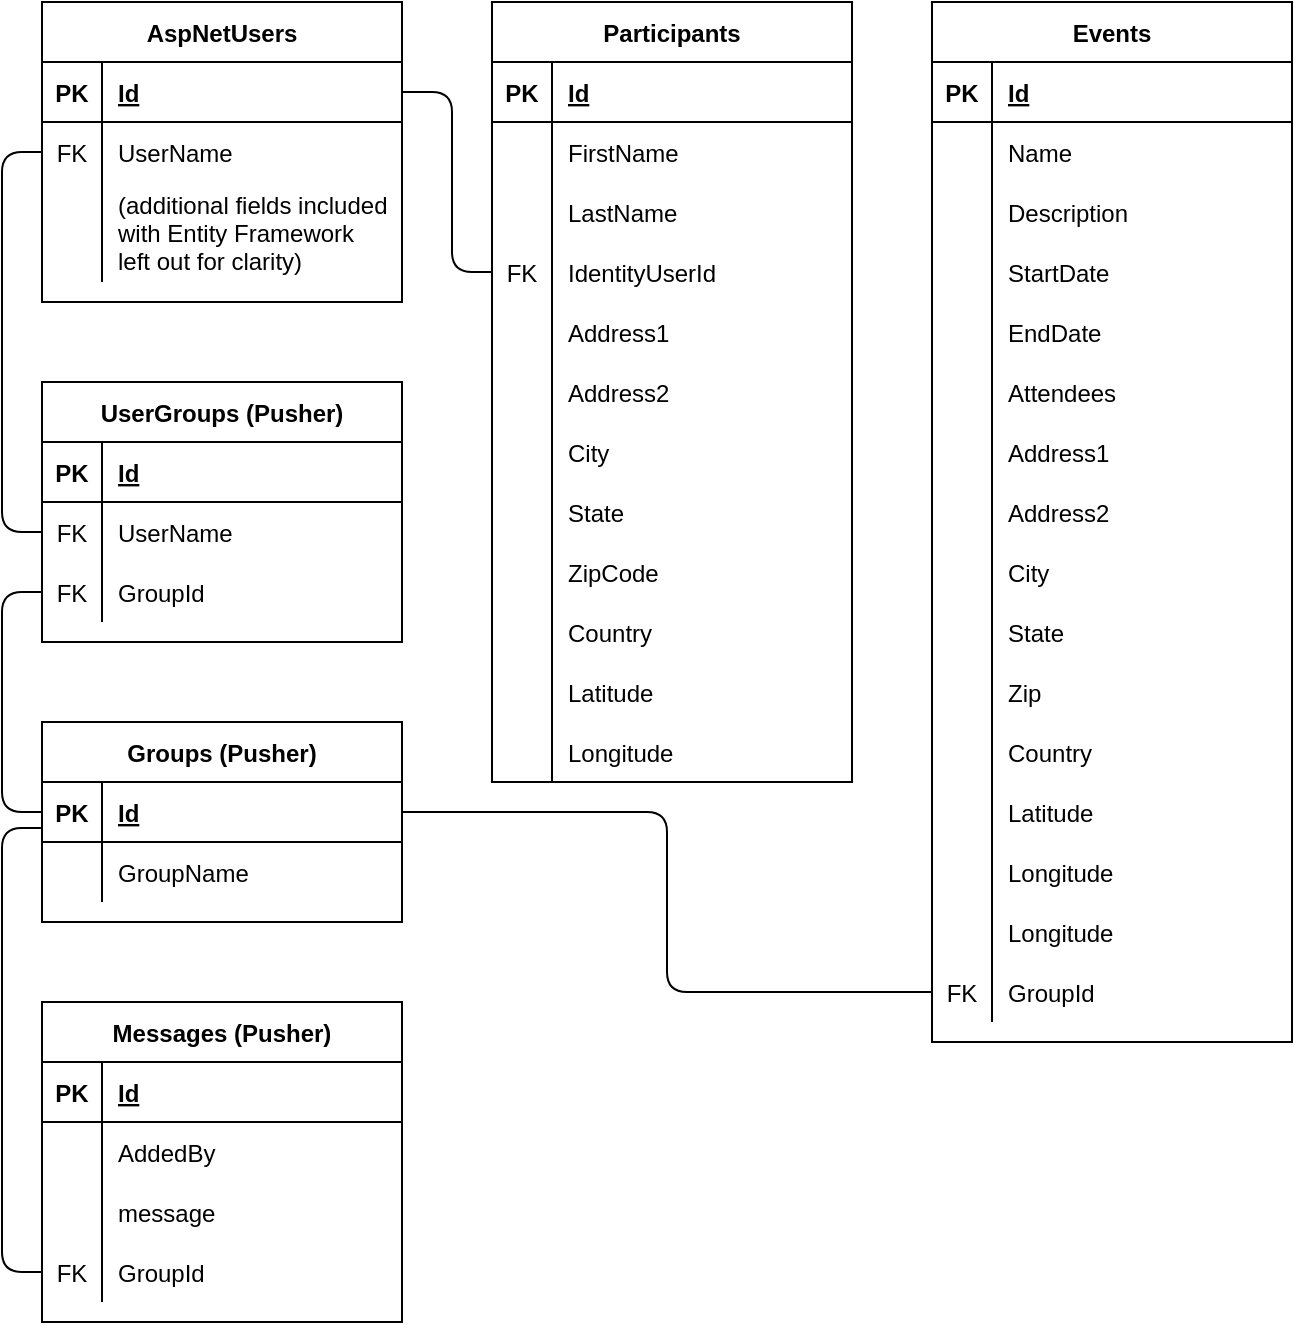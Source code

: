 <mxfile version="13.9.2" type="device"><diagram id="qOiqEgfNBI5_gCwGBmi5" name="Page-1"><mxGraphModel dx="2384" dy="1935" grid="1" gridSize="10" guides="1" tooltips="1" connect="1" arrows="1" fold="1" page="1" pageScale="1" pageWidth="850" pageHeight="1100" math="0" shadow="0"><root><mxCell id="0"/><mxCell id="1" parent="0"/><mxCell id="hx1sIj08Y4smLHDmHDp_-100" value="" style="edgeStyle=orthogonalEdgeStyle;rounded=1;orthogonalLoop=1;jettySize=auto;html=1;exitX=0;exitY=0.5;exitDx=0;exitDy=0;endArrow=none;endFill=0;entryX=1;entryY=0.5;entryDx=0;entryDy=0;" parent="1" source="hx1sIj08Y4smLHDmHDp_-11" target="hx1sIj08Y4smLHDmHDp_-64" edge="1"><mxGeometry relative="1" as="geometry"><Array as="points"><mxPoint x="-530" y="-945"/><mxPoint x="-530" y="-1035"/></Array></mxGeometry></mxCell><mxCell id="hx1sIj08Y4smLHDmHDp_-1" value="Participants" style="shape=table;startSize=30;container=1;collapsible=1;childLayout=tableLayout;fixedRows=1;rowLines=0;fontStyle=1;align=center;resizeLast=1;" parent="1" vertex="1"><mxGeometry x="-510" y="-1080" width="180" height="390" as="geometry"/></mxCell><mxCell id="hx1sIj08Y4smLHDmHDp_-2" value="" style="shape=partialRectangle;collapsible=0;dropTarget=0;pointerEvents=0;fillColor=none;top=0;left=0;bottom=1;right=0;points=[[0,0.5],[1,0.5]];portConstraint=eastwest;" parent="hx1sIj08Y4smLHDmHDp_-1" vertex="1"><mxGeometry y="30" width="180" height="30" as="geometry"/></mxCell><mxCell id="hx1sIj08Y4smLHDmHDp_-3" value="PK" style="shape=partialRectangle;connectable=0;fillColor=none;top=0;left=0;bottom=0;right=0;fontStyle=1;overflow=hidden;" parent="hx1sIj08Y4smLHDmHDp_-2" vertex="1"><mxGeometry width="30" height="30" as="geometry"/></mxCell><mxCell id="hx1sIj08Y4smLHDmHDp_-4" value="Id" style="shape=partialRectangle;connectable=0;fillColor=none;top=0;left=0;bottom=0;right=0;align=left;spacingLeft=6;fontStyle=5;overflow=hidden;" parent="hx1sIj08Y4smLHDmHDp_-2" vertex="1"><mxGeometry x="30" width="150" height="30" as="geometry"/></mxCell><mxCell id="hx1sIj08Y4smLHDmHDp_-5" value="" style="shape=partialRectangle;collapsible=0;dropTarget=0;pointerEvents=0;fillColor=none;top=0;left=0;bottom=0;right=0;points=[[0,0.5],[1,0.5]];portConstraint=eastwest;" parent="hx1sIj08Y4smLHDmHDp_-1" vertex="1"><mxGeometry y="60" width="180" height="30" as="geometry"/></mxCell><mxCell id="hx1sIj08Y4smLHDmHDp_-6" value="" style="shape=partialRectangle;connectable=0;fillColor=none;top=0;left=0;bottom=0;right=0;editable=1;overflow=hidden;" parent="hx1sIj08Y4smLHDmHDp_-5" vertex="1"><mxGeometry width="30" height="30" as="geometry"/></mxCell><mxCell id="hx1sIj08Y4smLHDmHDp_-7" value="FirstName" style="shape=partialRectangle;connectable=0;fillColor=none;top=0;left=0;bottom=0;right=0;align=left;spacingLeft=6;overflow=hidden;" parent="hx1sIj08Y4smLHDmHDp_-5" vertex="1"><mxGeometry x="30" width="150" height="30" as="geometry"/></mxCell><mxCell id="hx1sIj08Y4smLHDmHDp_-8" value="" style="shape=partialRectangle;collapsible=0;dropTarget=0;pointerEvents=0;fillColor=none;top=0;left=0;bottom=0;right=0;points=[[0,0.5],[1,0.5]];portConstraint=eastwest;" parent="hx1sIj08Y4smLHDmHDp_-1" vertex="1"><mxGeometry y="90" width="180" height="30" as="geometry"/></mxCell><mxCell id="hx1sIj08Y4smLHDmHDp_-9" value="" style="shape=partialRectangle;connectable=0;fillColor=none;top=0;left=0;bottom=0;right=0;editable=1;overflow=hidden;" parent="hx1sIj08Y4smLHDmHDp_-8" vertex="1"><mxGeometry width="30" height="30" as="geometry"/></mxCell><mxCell id="hx1sIj08Y4smLHDmHDp_-10" value="LastName" style="shape=partialRectangle;connectable=0;fillColor=none;top=0;left=0;bottom=0;right=0;align=left;spacingLeft=6;overflow=hidden;" parent="hx1sIj08Y4smLHDmHDp_-8" vertex="1"><mxGeometry x="30" width="150" height="30" as="geometry"/></mxCell><mxCell id="hx1sIj08Y4smLHDmHDp_-11" value="" style="shape=partialRectangle;collapsible=0;dropTarget=0;pointerEvents=0;fillColor=none;top=0;left=0;bottom=0;right=0;points=[[0,0.5],[1,0.5]];portConstraint=eastwest;" parent="hx1sIj08Y4smLHDmHDp_-1" vertex="1"><mxGeometry y="120" width="180" height="30" as="geometry"/></mxCell><mxCell id="hx1sIj08Y4smLHDmHDp_-12" value="FK" style="shape=partialRectangle;connectable=0;fillColor=none;top=0;left=0;bottom=0;right=0;editable=1;overflow=hidden;" parent="hx1sIj08Y4smLHDmHDp_-11" vertex="1"><mxGeometry width="30" height="30" as="geometry"/></mxCell><mxCell id="hx1sIj08Y4smLHDmHDp_-13" value="IdentityUserId" style="shape=partialRectangle;connectable=0;fillColor=none;top=0;left=0;bottom=0;right=0;align=left;spacingLeft=6;overflow=hidden;" parent="hx1sIj08Y4smLHDmHDp_-11" vertex="1"><mxGeometry x="30" width="150" height="30" as="geometry"/></mxCell><mxCell id="hx1sIj08Y4smLHDmHDp_-14" value="" style="shape=partialRectangle;collapsible=0;dropTarget=0;pointerEvents=0;fillColor=none;top=0;left=0;bottom=0;right=0;points=[[0,0.5],[1,0.5]];portConstraint=eastwest;" parent="hx1sIj08Y4smLHDmHDp_-1" vertex="1"><mxGeometry y="150" width="180" height="30" as="geometry"/></mxCell><mxCell id="hx1sIj08Y4smLHDmHDp_-15" value="" style="shape=partialRectangle;connectable=0;fillColor=none;top=0;left=0;bottom=0;right=0;editable=1;overflow=hidden;" parent="hx1sIj08Y4smLHDmHDp_-14" vertex="1"><mxGeometry width="30" height="30" as="geometry"/></mxCell><mxCell id="hx1sIj08Y4smLHDmHDp_-16" value="Address1" style="shape=partialRectangle;connectable=0;fillColor=none;top=0;left=0;bottom=0;right=0;align=left;spacingLeft=6;overflow=hidden;" parent="hx1sIj08Y4smLHDmHDp_-14" vertex="1"><mxGeometry x="30" width="150" height="30" as="geometry"/></mxCell><mxCell id="hx1sIj08Y4smLHDmHDp_-17" value="" style="shape=partialRectangle;collapsible=0;dropTarget=0;pointerEvents=0;fillColor=none;top=0;left=0;bottom=0;right=0;points=[[0,0.5],[1,0.5]];portConstraint=eastwest;" parent="hx1sIj08Y4smLHDmHDp_-1" vertex="1"><mxGeometry y="180" width="180" height="30" as="geometry"/></mxCell><mxCell id="hx1sIj08Y4smLHDmHDp_-18" value="" style="shape=partialRectangle;connectable=0;fillColor=none;top=0;left=0;bottom=0;right=0;editable=1;overflow=hidden;" parent="hx1sIj08Y4smLHDmHDp_-17" vertex="1"><mxGeometry width="30" height="30" as="geometry"/></mxCell><mxCell id="hx1sIj08Y4smLHDmHDp_-19" value="Address2" style="shape=partialRectangle;connectable=0;fillColor=none;top=0;left=0;bottom=0;right=0;align=left;spacingLeft=6;overflow=hidden;" parent="hx1sIj08Y4smLHDmHDp_-17" vertex="1"><mxGeometry x="30" width="150" height="30" as="geometry"/></mxCell><mxCell id="hx1sIj08Y4smLHDmHDp_-39" value="" style="shape=partialRectangle;collapsible=0;dropTarget=0;pointerEvents=0;fillColor=none;top=0;left=0;bottom=0;right=0;points=[[0,0.5],[1,0.5]];portConstraint=eastwest;" parent="hx1sIj08Y4smLHDmHDp_-1" vertex="1"><mxGeometry y="210" width="180" height="30" as="geometry"/></mxCell><mxCell id="hx1sIj08Y4smLHDmHDp_-40" value="" style="shape=partialRectangle;connectable=0;fillColor=none;top=0;left=0;bottom=0;right=0;editable=1;overflow=hidden;" parent="hx1sIj08Y4smLHDmHDp_-39" vertex="1"><mxGeometry width="30" height="30" as="geometry"/></mxCell><mxCell id="hx1sIj08Y4smLHDmHDp_-41" value="City" style="shape=partialRectangle;connectable=0;fillColor=none;top=0;left=0;bottom=0;right=0;align=left;spacingLeft=6;overflow=hidden;" parent="hx1sIj08Y4smLHDmHDp_-39" vertex="1"><mxGeometry x="30" width="150" height="30" as="geometry"/></mxCell><mxCell id="hx1sIj08Y4smLHDmHDp_-42" value="" style="shape=partialRectangle;collapsible=0;dropTarget=0;pointerEvents=0;fillColor=none;top=0;left=0;bottom=0;right=0;points=[[0,0.5],[1,0.5]];portConstraint=eastwest;" parent="hx1sIj08Y4smLHDmHDp_-1" vertex="1"><mxGeometry y="240" width="180" height="30" as="geometry"/></mxCell><mxCell id="hx1sIj08Y4smLHDmHDp_-43" value="" style="shape=partialRectangle;connectable=0;fillColor=none;top=0;left=0;bottom=0;right=0;editable=1;overflow=hidden;" parent="hx1sIj08Y4smLHDmHDp_-42" vertex="1"><mxGeometry width="30" height="30" as="geometry"/></mxCell><mxCell id="hx1sIj08Y4smLHDmHDp_-44" value="State" style="shape=partialRectangle;connectable=0;fillColor=none;top=0;left=0;bottom=0;right=0;align=left;spacingLeft=6;overflow=hidden;" parent="hx1sIj08Y4smLHDmHDp_-42" vertex="1"><mxGeometry x="30" width="150" height="30" as="geometry"/></mxCell><mxCell id="hx1sIj08Y4smLHDmHDp_-45" value="" style="shape=partialRectangle;collapsible=0;dropTarget=0;pointerEvents=0;fillColor=none;top=0;left=0;bottom=0;right=0;points=[[0,0.5],[1,0.5]];portConstraint=eastwest;" parent="hx1sIj08Y4smLHDmHDp_-1" vertex="1"><mxGeometry y="270" width="180" height="30" as="geometry"/></mxCell><mxCell id="hx1sIj08Y4smLHDmHDp_-46" value="" style="shape=partialRectangle;connectable=0;fillColor=none;top=0;left=0;bottom=0;right=0;editable=1;overflow=hidden;" parent="hx1sIj08Y4smLHDmHDp_-45" vertex="1"><mxGeometry width="30" height="30" as="geometry"/></mxCell><mxCell id="hx1sIj08Y4smLHDmHDp_-47" value="ZipCode" style="shape=partialRectangle;connectable=0;fillColor=none;top=0;left=0;bottom=0;right=0;align=left;spacingLeft=6;overflow=hidden;" parent="hx1sIj08Y4smLHDmHDp_-45" vertex="1"><mxGeometry x="30" width="150" height="30" as="geometry"/></mxCell><mxCell id="hx1sIj08Y4smLHDmHDp_-48" value="" style="shape=partialRectangle;collapsible=0;dropTarget=0;pointerEvents=0;fillColor=none;top=0;left=0;bottom=0;right=0;points=[[0,0.5],[1,0.5]];portConstraint=eastwest;" parent="hx1sIj08Y4smLHDmHDp_-1" vertex="1"><mxGeometry y="300" width="180" height="30" as="geometry"/></mxCell><mxCell id="hx1sIj08Y4smLHDmHDp_-49" value="" style="shape=partialRectangle;connectable=0;fillColor=none;top=0;left=0;bottom=0;right=0;editable=1;overflow=hidden;" parent="hx1sIj08Y4smLHDmHDp_-48" vertex="1"><mxGeometry width="30" height="30" as="geometry"/></mxCell><mxCell id="hx1sIj08Y4smLHDmHDp_-50" value="Country" style="shape=partialRectangle;connectable=0;fillColor=none;top=0;left=0;bottom=0;right=0;align=left;spacingLeft=6;overflow=hidden;" parent="hx1sIj08Y4smLHDmHDp_-48" vertex="1"><mxGeometry x="30" width="150" height="30" as="geometry"/></mxCell><mxCell id="hx1sIj08Y4smLHDmHDp_-51" value="" style="shape=partialRectangle;collapsible=0;dropTarget=0;pointerEvents=0;fillColor=none;top=0;left=0;bottom=0;right=0;points=[[0,0.5],[1,0.5]];portConstraint=eastwest;" parent="hx1sIj08Y4smLHDmHDp_-1" vertex="1"><mxGeometry y="330" width="180" height="30" as="geometry"/></mxCell><mxCell id="hx1sIj08Y4smLHDmHDp_-52" value="" style="shape=partialRectangle;connectable=0;fillColor=none;top=0;left=0;bottom=0;right=0;editable=1;overflow=hidden;" parent="hx1sIj08Y4smLHDmHDp_-51" vertex="1"><mxGeometry width="30" height="30" as="geometry"/></mxCell><mxCell id="hx1sIj08Y4smLHDmHDp_-53" value="Latitude" style="shape=partialRectangle;connectable=0;fillColor=none;top=0;left=0;bottom=0;right=0;align=left;spacingLeft=6;overflow=hidden;" parent="hx1sIj08Y4smLHDmHDp_-51" vertex="1"><mxGeometry x="30" width="150" height="30" as="geometry"/></mxCell><mxCell id="hx1sIj08Y4smLHDmHDp_-54" value="" style="shape=partialRectangle;collapsible=0;dropTarget=0;pointerEvents=0;fillColor=none;top=0;left=0;bottom=0;right=0;points=[[0,0.5],[1,0.5]];portConstraint=eastwest;" parent="hx1sIj08Y4smLHDmHDp_-1" vertex="1"><mxGeometry y="360" width="180" height="30" as="geometry"/></mxCell><mxCell id="hx1sIj08Y4smLHDmHDp_-55" value="" style="shape=partialRectangle;connectable=0;fillColor=none;top=0;left=0;bottom=0;right=0;editable=1;overflow=hidden;" parent="hx1sIj08Y4smLHDmHDp_-54" vertex="1"><mxGeometry width="30" height="30" as="geometry"/></mxCell><mxCell id="hx1sIj08Y4smLHDmHDp_-56" value="Longitude" style="shape=partialRectangle;connectable=0;fillColor=none;top=0;left=0;bottom=0;right=0;align=left;spacingLeft=6;overflow=hidden;" parent="hx1sIj08Y4smLHDmHDp_-54" vertex="1"><mxGeometry x="30" width="150" height="30" as="geometry"/></mxCell><mxCell id="hx1sIj08Y4smLHDmHDp_-63" value="AspNetUsers" style="shape=table;startSize=30;container=1;collapsible=1;childLayout=tableLayout;fixedRows=1;rowLines=0;fontStyle=1;align=center;resizeLast=1;" parent="1" vertex="1"><mxGeometry x="-735" y="-1080" width="180" height="150" as="geometry"/></mxCell><mxCell id="hx1sIj08Y4smLHDmHDp_-64" value="" style="shape=partialRectangle;collapsible=0;dropTarget=0;pointerEvents=0;fillColor=none;top=0;left=0;bottom=1;right=0;points=[[0,0.5],[1,0.5]];portConstraint=eastwest;" parent="hx1sIj08Y4smLHDmHDp_-63" vertex="1"><mxGeometry y="30" width="180" height="30" as="geometry"/></mxCell><mxCell id="hx1sIj08Y4smLHDmHDp_-65" value="PK" style="shape=partialRectangle;connectable=0;fillColor=none;top=0;left=0;bottom=0;right=0;fontStyle=1;overflow=hidden;" parent="hx1sIj08Y4smLHDmHDp_-64" vertex="1"><mxGeometry width="30" height="30" as="geometry"/></mxCell><mxCell id="hx1sIj08Y4smLHDmHDp_-66" value="Id" style="shape=partialRectangle;connectable=0;fillColor=none;top=0;left=0;bottom=0;right=0;align=left;spacingLeft=6;fontStyle=5;overflow=hidden;" parent="hx1sIj08Y4smLHDmHDp_-64" vertex="1"><mxGeometry x="30" width="150" height="30" as="geometry"/></mxCell><mxCell id="hx1sIj08Y4smLHDmHDp_-91" value="" style="shape=partialRectangle;collapsible=0;dropTarget=0;pointerEvents=0;fillColor=none;top=0;left=0;bottom=0;right=0;points=[[0,0.5],[1,0.5]];portConstraint=eastwest;" parent="hx1sIj08Y4smLHDmHDp_-63" vertex="1"><mxGeometry y="60" width="180" height="30" as="geometry"/></mxCell><mxCell id="hx1sIj08Y4smLHDmHDp_-92" value="FK" style="shape=partialRectangle;connectable=0;fillColor=none;top=0;left=0;bottom=0;right=0;editable=1;overflow=hidden;" parent="hx1sIj08Y4smLHDmHDp_-91" vertex="1"><mxGeometry width="30" height="30" as="geometry"/></mxCell><mxCell id="hx1sIj08Y4smLHDmHDp_-93" value="UserName" style="shape=partialRectangle;connectable=0;fillColor=none;top=0;left=0;bottom=0;right=0;align=left;spacingLeft=6;overflow=hidden;" parent="hx1sIj08Y4smLHDmHDp_-91" vertex="1"><mxGeometry x="30" width="150" height="30" as="geometry"/></mxCell><mxCell id="c5tUpTaA2ZwF08moW2mx-1" value="" style="shape=partialRectangle;collapsible=0;dropTarget=0;pointerEvents=0;fillColor=none;top=0;left=0;bottom=0;right=0;points=[[0,0.5],[1,0.5]];portConstraint=eastwest;" parent="hx1sIj08Y4smLHDmHDp_-63" vertex="1"><mxGeometry y="90" width="180" height="50" as="geometry"/></mxCell><mxCell id="c5tUpTaA2ZwF08moW2mx-2" value="" style="shape=partialRectangle;connectable=0;fillColor=none;top=0;left=0;bottom=0;right=0;editable=1;overflow=hidden;" parent="c5tUpTaA2ZwF08moW2mx-1" vertex="1"><mxGeometry width="30" height="50" as="geometry"/></mxCell><mxCell id="c5tUpTaA2ZwF08moW2mx-3" value="(additional fields included&#10;with Entity Framework&#10;left out for clarity)" style="shape=partialRectangle;connectable=0;fillColor=none;top=0;left=0;bottom=0;right=0;align=left;spacingLeft=6;overflow=hidden;" parent="c5tUpTaA2ZwF08moW2mx-1" vertex="1"><mxGeometry x="30" width="150" height="50" as="geometry"/></mxCell><mxCell id="hx1sIj08Y4smLHDmHDp_-101" value="Events" style="shape=table;startSize=30;container=1;collapsible=1;childLayout=tableLayout;fixedRows=1;rowLines=0;fontStyle=1;align=center;resizeLast=1;" parent="1" vertex="1"><mxGeometry x="-290" y="-1080" width="180" height="520" as="geometry"/></mxCell><mxCell id="hx1sIj08Y4smLHDmHDp_-102" value="" style="shape=partialRectangle;collapsible=0;dropTarget=0;pointerEvents=0;fillColor=none;top=0;left=0;bottom=1;right=0;points=[[0,0.5],[1,0.5]];portConstraint=eastwest;" parent="hx1sIj08Y4smLHDmHDp_-101" vertex="1"><mxGeometry y="30" width="180" height="30" as="geometry"/></mxCell><mxCell id="hx1sIj08Y4smLHDmHDp_-103" value="PK" style="shape=partialRectangle;connectable=0;fillColor=none;top=0;left=0;bottom=0;right=0;fontStyle=1;overflow=hidden;" parent="hx1sIj08Y4smLHDmHDp_-102" vertex="1"><mxGeometry width="30" height="30" as="geometry"/></mxCell><mxCell id="hx1sIj08Y4smLHDmHDp_-104" value="Id" style="shape=partialRectangle;connectable=0;fillColor=none;top=0;left=0;bottom=0;right=0;align=left;spacingLeft=6;fontStyle=5;overflow=hidden;" parent="hx1sIj08Y4smLHDmHDp_-102" vertex="1"><mxGeometry x="30" width="150" height="30" as="geometry"/></mxCell><mxCell id="hx1sIj08Y4smLHDmHDp_-105" value="" style="shape=partialRectangle;collapsible=0;dropTarget=0;pointerEvents=0;fillColor=none;top=0;left=0;bottom=0;right=0;points=[[0,0.5],[1,0.5]];portConstraint=eastwest;" parent="hx1sIj08Y4smLHDmHDp_-101" vertex="1"><mxGeometry y="60" width="180" height="30" as="geometry"/></mxCell><mxCell id="hx1sIj08Y4smLHDmHDp_-106" value="" style="shape=partialRectangle;connectable=0;fillColor=none;top=0;left=0;bottom=0;right=0;editable=1;overflow=hidden;" parent="hx1sIj08Y4smLHDmHDp_-105" vertex="1"><mxGeometry width="30" height="30" as="geometry"/></mxCell><mxCell id="hx1sIj08Y4smLHDmHDp_-107" value="Name" style="shape=partialRectangle;connectable=0;fillColor=none;top=0;left=0;bottom=0;right=0;align=left;spacingLeft=6;overflow=hidden;" parent="hx1sIj08Y4smLHDmHDp_-105" vertex="1"><mxGeometry x="30" width="150" height="30" as="geometry"/></mxCell><mxCell id="hx1sIj08Y4smLHDmHDp_-108" value="" style="shape=partialRectangle;collapsible=0;dropTarget=0;pointerEvents=0;fillColor=none;top=0;left=0;bottom=0;right=0;points=[[0,0.5],[1,0.5]];portConstraint=eastwest;" parent="hx1sIj08Y4smLHDmHDp_-101" vertex="1"><mxGeometry y="90" width="180" height="30" as="geometry"/></mxCell><mxCell id="hx1sIj08Y4smLHDmHDp_-109" value="" style="shape=partialRectangle;connectable=0;fillColor=none;top=0;left=0;bottom=0;right=0;editable=1;overflow=hidden;" parent="hx1sIj08Y4smLHDmHDp_-108" vertex="1"><mxGeometry width="30" height="30" as="geometry"/></mxCell><mxCell id="hx1sIj08Y4smLHDmHDp_-110" value="Description" style="shape=partialRectangle;connectable=0;fillColor=none;top=0;left=0;bottom=0;right=0;align=left;spacingLeft=6;overflow=hidden;" parent="hx1sIj08Y4smLHDmHDp_-108" vertex="1"><mxGeometry x="30" width="150" height="30" as="geometry"/></mxCell><mxCell id="hx1sIj08Y4smLHDmHDp_-111" value="" style="shape=partialRectangle;collapsible=0;dropTarget=0;pointerEvents=0;fillColor=none;top=0;left=0;bottom=0;right=0;points=[[0,0.5],[1,0.5]];portConstraint=eastwest;" parent="hx1sIj08Y4smLHDmHDp_-101" vertex="1"><mxGeometry y="120" width="180" height="30" as="geometry"/></mxCell><mxCell id="hx1sIj08Y4smLHDmHDp_-112" value="" style="shape=partialRectangle;connectable=0;fillColor=none;top=0;left=0;bottom=0;right=0;editable=1;overflow=hidden;" parent="hx1sIj08Y4smLHDmHDp_-111" vertex="1"><mxGeometry width="30" height="30" as="geometry"/></mxCell><mxCell id="hx1sIj08Y4smLHDmHDp_-113" value="StartDate" style="shape=partialRectangle;connectable=0;fillColor=none;top=0;left=0;bottom=0;right=0;align=left;spacingLeft=6;overflow=hidden;" parent="hx1sIj08Y4smLHDmHDp_-111" vertex="1"><mxGeometry x="30" width="150" height="30" as="geometry"/></mxCell><mxCell id="hx1sIj08Y4smLHDmHDp_-114" value="" style="shape=partialRectangle;collapsible=0;dropTarget=0;pointerEvents=0;fillColor=none;top=0;left=0;bottom=0;right=0;points=[[0,0.5],[1,0.5]];portConstraint=eastwest;" parent="hx1sIj08Y4smLHDmHDp_-101" vertex="1"><mxGeometry y="150" width="180" height="30" as="geometry"/></mxCell><mxCell id="hx1sIj08Y4smLHDmHDp_-115" value="" style="shape=partialRectangle;connectable=0;fillColor=none;top=0;left=0;bottom=0;right=0;editable=1;overflow=hidden;" parent="hx1sIj08Y4smLHDmHDp_-114" vertex="1"><mxGeometry width="30" height="30" as="geometry"/></mxCell><mxCell id="hx1sIj08Y4smLHDmHDp_-116" value="EndDate" style="shape=partialRectangle;connectable=0;fillColor=none;top=0;left=0;bottom=0;right=0;align=left;spacingLeft=6;overflow=hidden;" parent="hx1sIj08Y4smLHDmHDp_-114" vertex="1"><mxGeometry x="30" width="150" height="30" as="geometry"/></mxCell><mxCell id="hx1sIj08Y4smLHDmHDp_-117" value="" style="shape=partialRectangle;collapsible=0;dropTarget=0;pointerEvents=0;fillColor=none;top=0;left=0;bottom=0;right=0;points=[[0,0.5],[1,0.5]];portConstraint=eastwest;" parent="hx1sIj08Y4smLHDmHDp_-101" vertex="1"><mxGeometry y="180" width="180" height="30" as="geometry"/></mxCell><mxCell id="hx1sIj08Y4smLHDmHDp_-118" value="" style="shape=partialRectangle;connectable=0;fillColor=none;top=0;left=0;bottom=0;right=0;editable=1;overflow=hidden;" parent="hx1sIj08Y4smLHDmHDp_-117" vertex="1"><mxGeometry width="30" height="30" as="geometry"/></mxCell><mxCell id="hx1sIj08Y4smLHDmHDp_-119" value="Attendees" style="shape=partialRectangle;connectable=0;fillColor=none;top=0;left=0;bottom=0;right=0;align=left;spacingLeft=6;overflow=hidden;" parent="hx1sIj08Y4smLHDmHDp_-117" vertex="1"><mxGeometry x="30" width="150" height="30" as="geometry"/></mxCell><mxCell id="hx1sIj08Y4smLHDmHDp_-120" value="" style="shape=partialRectangle;collapsible=0;dropTarget=0;pointerEvents=0;fillColor=none;top=0;left=0;bottom=0;right=0;points=[[0,0.5],[1,0.5]];portConstraint=eastwest;" parent="hx1sIj08Y4smLHDmHDp_-101" vertex="1"><mxGeometry y="210" width="180" height="30" as="geometry"/></mxCell><mxCell id="hx1sIj08Y4smLHDmHDp_-121" value="" style="shape=partialRectangle;connectable=0;fillColor=none;top=0;left=0;bottom=0;right=0;editable=1;overflow=hidden;" parent="hx1sIj08Y4smLHDmHDp_-120" vertex="1"><mxGeometry width="30" height="30" as="geometry"/></mxCell><mxCell id="hx1sIj08Y4smLHDmHDp_-122" value="Address1" style="shape=partialRectangle;connectable=0;fillColor=none;top=0;left=0;bottom=0;right=0;align=left;spacingLeft=6;overflow=hidden;" parent="hx1sIj08Y4smLHDmHDp_-120" vertex="1"><mxGeometry x="30" width="150" height="30" as="geometry"/></mxCell><mxCell id="hx1sIj08Y4smLHDmHDp_-123" value="" style="shape=partialRectangle;collapsible=0;dropTarget=0;pointerEvents=0;fillColor=none;top=0;left=0;bottom=0;right=0;points=[[0,0.5],[1,0.5]];portConstraint=eastwest;" parent="hx1sIj08Y4smLHDmHDp_-101" vertex="1"><mxGeometry y="240" width="180" height="30" as="geometry"/></mxCell><mxCell id="hx1sIj08Y4smLHDmHDp_-124" value="" style="shape=partialRectangle;connectable=0;fillColor=none;top=0;left=0;bottom=0;right=0;editable=1;overflow=hidden;" parent="hx1sIj08Y4smLHDmHDp_-123" vertex="1"><mxGeometry width="30" height="30" as="geometry"/></mxCell><mxCell id="hx1sIj08Y4smLHDmHDp_-125" value="Address2" style="shape=partialRectangle;connectable=0;fillColor=none;top=0;left=0;bottom=0;right=0;align=left;spacingLeft=6;overflow=hidden;" parent="hx1sIj08Y4smLHDmHDp_-123" vertex="1"><mxGeometry x="30" width="150" height="30" as="geometry"/></mxCell><mxCell id="hx1sIj08Y4smLHDmHDp_-126" value="" style="shape=partialRectangle;collapsible=0;dropTarget=0;pointerEvents=0;fillColor=none;top=0;left=0;bottom=0;right=0;points=[[0,0.5],[1,0.5]];portConstraint=eastwest;" parent="hx1sIj08Y4smLHDmHDp_-101" vertex="1"><mxGeometry y="270" width="180" height="30" as="geometry"/></mxCell><mxCell id="hx1sIj08Y4smLHDmHDp_-127" value="" style="shape=partialRectangle;connectable=0;fillColor=none;top=0;left=0;bottom=0;right=0;editable=1;overflow=hidden;" parent="hx1sIj08Y4smLHDmHDp_-126" vertex="1"><mxGeometry width="30" height="30" as="geometry"/></mxCell><mxCell id="hx1sIj08Y4smLHDmHDp_-128" value="City" style="shape=partialRectangle;connectable=0;fillColor=none;top=0;left=0;bottom=0;right=0;align=left;spacingLeft=6;overflow=hidden;" parent="hx1sIj08Y4smLHDmHDp_-126" vertex="1"><mxGeometry x="30" width="150" height="30" as="geometry"/></mxCell><mxCell id="hx1sIj08Y4smLHDmHDp_-129" value="" style="shape=partialRectangle;collapsible=0;dropTarget=0;pointerEvents=0;fillColor=none;top=0;left=0;bottom=0;right=0;points=[[0,0.5],[1,0.5]];portConstraint=eastwest;" parent="hx1sIj08Y4smLHDmHDp_-101" vertex="1"><mxGeometry y="300" width="180" height="30" as="geometry"/></mxCell><mxCell id="hx1sIj08Y4smLHDmHDp_-130" value="" style="shape=partialRectangle;connectable=0;fillColor=none;top=0;left=0;bottom=0;right=0;editable=1;overflow=hidden;" parent="hx1sIj08Y4smLHDmHDp_-129" vertex="1"><mxGeometry width="30" height="30" as="geometry"/></mxCell><mxCell id="hx1sIj08Y4smLHDmHDp_-131" value="State" style="shape=partialRectangle;connectable=0;fillColor=none;top=0;left=0;bottom=0;right=0;align=left;spacingLeft=6;overflow=hidden;" parent="hx1sIj08Y4smLHDmHDp_-129" vertex="1"><mxGeometry x="30" width="150" height="30" as="geometry"/></mxCell><mxCell id="hx1sIj08Y4smLHDmHDp_-132" value="" style="shape=partialRectangle;collapsible=0;dropTarget=0;pointerEvents=0;fillColor=none;top=0;left=0;bottom=0;right=0;points=[[0,0.5],[1,0.5]];portConstraint=eastwest;" parent="hx1sIj08Y4smLHDmHDp_-101" vertex="1"><mxGeometry y="330" width="180" height="30" as="geometry"/></mxCell><mxCell id="hx1sIj08Y4smLHDmHDp_-133" value="" style="shape=partialRectangle;connectable=0;fillColor=none;top=0;left=0;bottom=0;right=0;editable=1;overflow=hidden;" parent="hx1sIj08Y4smLHDmHDp_-132" vertex="1"><mxGeometry width="30" height="30" as="geometry"/></mxCell><mxCell id="hx1sIj08Y4smLHDmHDp_-134" value="Zip" style="shape=partialRectangle;connectable=0;fillColor=none;top=0;left=0;bottom=0;right=0;align=left;spacingLeft=6;overflow=hidden;" parent="hx1sIj08Y4smLHDmHDp_-132" vertex="1"><mxGeometry x="30" width="150" height="30" as="geometry"/></mxCell><mxCell id="hx1sIj08Y4smLHDmHDp_-135" value="" style="shape=partialRectangle;collapsible=0;dropTarget=0;pointerEvents=0;fillColor=none;top=0;left=0;bottom=0;right=0;points=[[0,0.5],[1,0.5]];portConstraint=eastwest;" parent="hx1sIj08Y4smLHDmHDp_-101" vertex="1"><mxGeometry y="360" width="180" height="30" as="geometry"/></mxCell><mxCell id="hx1sIj08Y4smLHDmHDp_-136" value="" style="shape=partialRectangle;connectable=0;fillColor=none;top=0;left=0;bottom=0;right=0;editable=1;overflow=hidden;" parent="hx1sIj08Y4smLHDmHDp_-135" vertex="1"><mxGeometry width="30" height="30" as="geometry"/></mxCell><mxCell id="hx1sIj08Y4smLHDmHDp_-137" value="Country" style="shape=partialRectangle;connectable=0;fillColor=none;top=0;left=0;bottom=0;right=0;align=left;spacingLeft=6;overflow=hidden;" parent="hx1sIj08Y4smLHDmHDp_-135" vertex="1"><mxGeometry x="30" width="150" height="30" as="geometry"/></mxCell><mxCell id="hx1sIj08Y4smLHDmHDp_-138" value="" style="shape=partialRectangle;collapsible=0;dropTarget=0;pointerEvents=0;fillColor=none;top=0;left=0;bottom=0;right=0;points=[[0,0.5],[1,0.5]];portConstraint=eastwest;" parent="hx1sIj08Y4smLHDmHDp_-101" vertex="1"><mxGeometry y="390" width="180" height="30" as="geometry"/></mxCell><mxCell id="hx1sIj08Y4smLHDmHDp_-139" value="" style="shape=partialRectangle;connectable=0;fillColor=none;top=0;left=0;bottom=0;right=0;editable=1;overflow=hidden;" parent="hx1sIj08Y4smLHDmHDp_-138" vertex="1"><mxGeometry width="30" height="30" as="geometry"/></mxCell><mxCell id="hx1sIj08Y4smLHDmHDp_-140" value="Latitude" style="shape=partialRectangle;connectable=0;fillColor=none;top=0;left=0;bottom=0;right=0;align=left;spacingLeft=6;overflow=hidden;" parent="hx1sIj08Y4smLHDmHDp_-138" vertex="1"><mxGeometry x="30" width="150" height="30" as="geometry"/></mxCell><mxCell id="hx1sIj08Y4smLHDmHDp_-141" value="" style="shape=partialRectangle;collapsible=0;dropTarget=0;pointerEvents=0;fillColor=none;top=0;left=0;bottom=0;right=0;points=[[0,0.5],[1,0.5]];portConstraint=eastwest;" parent="hx1sIj08Y4smLHDmHDp_-101" vertex="1"><mxGeometry y="420" width="180" height="30" as="geometry"/></mxCell><mxCell id="hx1sIj08Y4smLHDmHDp_-142" value="" style="shape=partialRectangle;connectable=0;fillColor=none;top=0;left=0;bottom=0;right=0;editable=1;overflow=hidden;" parent="hx1sIj08Y4smLHDmHDp_-141" vertex="1"><mxGeometry width="30" height="30" as="geometry"/></mxCell><mxCell id="hx1sIj08Y4smLHDmHDp_-143" value="Longitude" style="shape=partialRectangle;connectable=0;fillColor=none;top=0;left=0;bottom=0;right=0;align=left;spacingLeft=6;overflow=hidden;" parent="hx1sIj08Y4smLHDmHDp_-141" vertex="1"><mxGeometry x="30" width="150" height="30" as="geometry"/></mxCell><mxCell id="c5tUpTaA2ZwF08moW2mx-21" value="" style="shape=partialRectangle;collapsible=0;dropTarget=0;pointerEvents=0;fillColor=none;top=0;left=0;bottom=0;right=0;points=[[0,0.5],[1,0.5]];portConstraint=eastwest;" parent="hx1sIj08Y4smLHDmHDp_-101" vertex="1"><mxGeometry y="450" width="180" height="30" as="geometry"/></mxCell><mxCell id="c5tUpTaA2ZwF08moW2mx-22" value="" style="shape=partialRectangle;connectable=0;fillColor=none;top=0;left=0;bottom=0;right=0;editable=1;overflow=hidden;" parent="c5tUpTaA2ZwF08moW2mx-21" vertex="1"><mxGeometry width="30" height="30" as="geometry"/></mxCell><mxCell id="c5tUpTaA2ZwF08moW2mx-23" value="Longitude" style="shape=partialRectangle;connectable=0;fillColor=none;top=0;left=0;bottom=0;right=0;align=left;spacingLeft=6;overflow=hidden;" parent="c5tUpTaA2ZwF08moW2mx-21" vertex="1"><mxGeometry x="30" width="150" height="30" as="geometry"/></mxCell><mxCell id="c5tUpTaA2ZwF08moW2mx-24" value="" style="shape=partialRectangle;collapsible=0;dropTarget=0;pointerEvents=0;fillColor=none;top=0;left=0;bottom=0;right=0;points=[[0,0.5],[1,0.5]];portConstraint=eastwest;" parent="hx1sIj08Y4smLHDmHDp_-101" vertex="1"><mxGeometry y="480" width="180" height="30" as="geometry"/></mxCell><mxCell id="c5tUpTaA2ZwF08moW2mx-25" value="FK" style="shape=partialRectangle;connectable=0;fillColor=none;top=0;left=0;bottom=0;right=0;editable=1;overflow=hidden;" parent="c5tUpTaA2ZwF08moW2mx-24" vertex="1"><mxGeometry width="30" height="30" as="geometry"/></mxCell><mxCell id="c5tUpTaA2ZwF08moW2mx-26" value="GroupId" style="shape=partialRectangle;connectable=0;fillColor=none;top=0;left=0;bottom=0;right=0;align=left;spacingLeft=6;overflow=hidden;" parent="c5tUpTaA2ZwF08moW2mx-24" vertex="1"><mxGeometry x="30" width="150" height="30" as="geometry"/></mxCell><mxCell id="hx1sIj08Y4smLHDmHDp_-224" value="" style="edgeStyle=orthogonalEdgeStyle;rounded=1;orthogonalLoop=1;jettySize=auto;html=1;entryX=0;entryY=0.5;entryDx=0;entryDy=0;endArrow=none;endFill=0;exitX=0;exitY=0.5;exitDx=0;exitDy=0;" parent="1" source="hx1sIj08Y4smLHDmHDp_-145" target="hx1sIj08Y4smLHDmHDp_-210" edge="1"><mxGeometry relative="1" as="geometry"><mxPoint x="-670" y="-640" as="targetPoint"/></mxGeometry></mxCell><mxCell id="hx1sIj08Y4smLHDmHDp_-144" value="Groups (Pusher)" style="shape=table;startSize=30;container=1;collapsible=1;childLayout=tableLayout;fixedRows=1;rowLines=0;fontStyle=1;align=center;resizeLast=1;" parent="1" vertex="1"><mxGeometry x="-735" y="-720" width="180" height="100" as="geometry"/></mxCell><mxCell id="hx1sIj08Y4smLHDmHDp_-145" value="" style="shape=partialRectangle;collapsible=0;dropTarget=0;pointerEvents=0;fillColor=none;top=0;left=0;bottom=1;right=0;points=[[0,0.5],[1,0.5]];portConstraint=eastwest;" parent="hx1sIj08Y4smLHDmHDp_-144" vertex="1"><mxGeometry y="30" width="180" height="30" as="geometry"/></mxCell><mxCell id="hx1sIj08Y4smLHDmHDp_-146" value="PK" style="shape=partialRectangle;connectable=0;fillColor=none;top=0;left=0;bottom=0;right=0;fontStyle=1;overflow=hidden;" parent="hx1sIj08Y4smLHDmHDp_-145" vertex="1"><mxGeometry width="30" height="30" as="geometry"/></mxCell><mxCell id="hx1sIj08Y4smLHDmHDp_-147" value="Id" style="shape=partialRectangle;connectable=0;fillColor=none;top=0;left=0;bottom=0;right=0;align=left;spacingLeft=6;fontStyle=5;overflow=hidden;" parent="hx1sIj08Y4smLHDmHDp_-145" vertex="1"><mxGeometry x="30" width="150" height="30" as="geometry"/></mxCell><mxCell id="hx1sIj08Y4smLHDmHDp_-148" value="" style="shape=partialRectangle;collapsible=0;dropTarget=0;pointerEvents=0;fillColor=none;top=0;left=0;bottom=0;right=0;points=[[0,0.5],[1,0.5]];portConstraint=eastwest;" parent="hx1sIj08Y4smLHDmHDp_-144" vertex="1"><mxGeometry y="60" width="180" height="30" as="geometry"/></mxCell><mxCell id="hx1sIj08Y4smLHDmHDp_-149" value="" style="shape=partialRectangle;connectable=0;fillColor=none;top=0;left=0;bottom=0;right=0;editable=1;overflow=hidden;" parent="hx1sIj08Y4smLHDmHDp_-148" vertex="1"><mxGeometry width="30" height="30" as="geometry"/></mxCell><mxCell id="hx1sIj08Y4smLHDmHDp_-150" value="GroupName" style="shape=partialRectangle;connectable=0;fillColor=none;top=0;left=0;bottom=0;right=0;align=left;spacingLeft=6;overflow=hidden;" parent="hx1sIj08Y4smLHDmHDp_-148" vertex="1"><mxGeometry x="30" width="150" height="30" as="geometry"/></mxCell><mxCell id="hx1sIj08Y4smLHDmHDp_-202" value="" style="edgeStyle=orthogonalEdgeStyle;rounded=1;orthogonalLoop=1;jettySize=auto;html=1;entryX=-0.003;entryY=0.767;entryDx=0;entryDy=0;exitX=0;exitY=0.5;exitDx=0;exitDy=0;endArrow=none;endFill=0;entryPerimeter=0;" parent="1" source="hx1sIj08Y4smLHDmHDp_-167" target="hx1sIj08Y4smLHDmHDp_-145" edge="1"><mxGeometry relative="1" as="geometry"/></mxCell><mxCell id="hx1sIj08Y4smLHDmHDp_-157" value="Messages (Pusher)" style="shape=table;startSize=30;container=1;collapsible=1;childLayout=tableLayout;fixedRows=1;rowLines=0;fontStyle=1;align=center;resizeLast=1;" parent="1" vertex="1"><mxGeometry x="-735" y="-580" width="180" height="160" as="geometry"/></mxCell><mxCell id="hx1sIj08Y4smLHDmHDp_-158" value="" style="shape=partialRectangle;collapsible=0;dropTarget=0;pointerEvents=0;fillColor=none;top=0;left=0;bottom=1;right=0;points=[[0,0.5],[1,0.5]];portConstraint=eastwest;" parent="hx1sIj08Y4smLHDmHDp_-157" vertex="1"><mxGeometry y="30" width="180" height="30" as="geometry"/></mxCell><mxCell id="hx1sIj08Y4smLHDmHDp_-159" value="PK" style="shape=partialRectangle;connectable=0;fillColor=none;top=0;left=0;bottom=0;right=0;fontStyle=1;overflow=hidden;" parent="hx1sIj08Y4smLHDmHDp_-158" vertex="1"><mxGeometry width="30" height="30" as="geometry"/></mxCell><mxCell id="hx1sIj08Y4smLHDmHDp_-160" value="Id" style="shape=partialRectangle;connectable=0;fillColor=none;top=0;left=0;bottom=0;right=0;align=left;spacingLeft=6;fontStyle=5;overflow=hidden;" parent="hx1sIj08Y4smLHDmHDp_-158" vertex="1"><mxGeometry x="30" width="150" height="30" as="geometry"/></mxCell><mxCell id="hx1sIj08Y4smLHDmHDp_-161" value="" style="shape=partialRectangle;collapsible=0;dropTarget=0;pointerEvents=0;fillColor=none;top=0;left=0;bottom=0;right=0;points=[[0,0.5],[1,0.5]];portConstraint=eastwest;" parent="hx1sIj08Y4smLHDmHDp_-157" vertex="1"><mxGeometry y="60" width="180" height="30" as="geometry"/></mxCell><mxCell id="hx1sIj08Y4smLHDmHDp_-162" value="" style="shape=partialRectangle;connectable=0;fillColor=none;top=0;left=0;bottom=0;right=0;editable=1;overflow=hidden;" parent="hx1sIj08Y4smLHDmHDp_-161" vertex="1"><mxGeometry width="30" height="30" as="geometry"/></mxCell><mxCell id="hx1sIj08Y4smLHDmHDp_-163" value="AddedBy" style="shape=partialRectangle;connectable=0;fillColor=none;top=0;left=0;bottom=0;right=0;align=left;spacingLeft=6;overflow=hidden;" parent="hx1sIj08Y4smLHDmHDp_-161" vertex="1"><mxGeometry x="30" width="150" height="30" as="geometry"/></mxCell><mxCell id="hx1sIj08Y4smLHDmHDp_-164" value="" style="shape=partialRectangle;collapsible=0;dropTarget=0;pointerEvents=0;fillColor=none;top=0;left=0;bottom=0;right=0;points=[[0,0.5],[1,0.5]];portConstraint=eastwest;" parent="hx1sIj08Y4smLHDmHDp_-157" vertex="1"><mxGeometry y="90" width="180" height="30" as="geometry"/></mxCell><mxCell id="hx1sIj08Y4smLHDmHDp_-165" value="" style="shape=partialRectangle;connectable=0;fillColor=none;top=0;left=0;bottom=0;right=0;editable=1;overflow=hidden;" parent="hx1sIj08Y4smLHDmHDp_-164" vertex="1"><mxGeometry width="30" height="30" as="geometry"/></mxCell><mxCell id="hx1sIj08Y4smLHDmHDp_-166" value="message" style="shape=partialRectangle;connectable=0;fillColor=none;top=0;left=0;bottom=0;right=0;align=left;spacingLeft=6;overflow=hidden;" parent="hx1sIj08Y4smLHDmHDp_-164" vertex="1"><mxGeometry x="30" width="150" height="30" as="geometry"/></mxCell><mxCell id="hx1sIj08Y4smLHDmHDp_-167" value="" style="shape=partialRectangle;collapsible=0;dropTarget=0;pointerEvents=0;fillColor=none;top=0;left=0;bottom=0;right=0;points=[[0,0.5],[1,0.5]];portConstraint=eastwest;" parent="hx1sIj08Y4smLHDmHDp_-157" vertex="1"><mxGeometry y="120" width="180" height="30" as="geometry"/></mxCell><mxCell id="hx1sIj08Y4smLHDmHDp_-168" value="FK" style="shape=partialRectangle;connectable=0;fillColor=none;top=0;left=0;bottom=0;right=0;editable=1;overflow=hidden;" parent="hx1sIj08Y4smLHDmHDp_-167" vertex="1"><mxGeometry width="30" height="30" as="geometry"/></mxCell><mxCell id="hx1sIj08Y4smLHDmHDp_-169" value="GroupId" style="shape=partialRectangle;connectable=0;fillColor=none;top=0;left=0;bottom=0;right=0;align=left;spacingLeft=6;overflow=hidden;" parent="hx1sIj08Y4smLHDmHDp_-167" vertex="1"><mxGeometry x="30" width="150" height="30" as="geometry"/></mxCell><mxCell id="hx1sIj08Y4smLHDmHDp_-203" value="UserGroups (Pusher)" style="shape=table;startSize=30;container=1;collapsible=1;childLayout=tableLayout;fixedRows=1;rowLines=0;fontStyle=1;align=center;resizeLast=1;" parent="1" vertex="1"><mxGeometry x="-735" y="-890" width="180" height="130" as="geometry"/></mxCell><mxCell id="hx1sIj08Y4smLHDmHDp_-204" value="" style="shape=partialRectangle;collapsible=0;dropTarget=0;pointerEvents=0;fillColor=none;top=0;left=0;bottom=1;right=0;points=[[0,0.5],[1,0.5]];portConstraint=eastwest;" parent="hx1sIj08Y4smLHDmHDp_-203" vertex="1"><mxGeometry y="30" width="180" height="30" as="geometry"/></mxCell><mxCell id="hx1sIj08Y4smLHDmHDp_-205" value="PK" style="shape=partialRectangle;connectable=0;fillColor=none;top=0;left=0;bottom=0;right=0;fontStyle=1;overflow=hidden;" parent="hx1sIj08Y4smLHDmHDp_-204" vertex="1"><mxGeometry width="30" height="30" as="geometry"/></mxCell><mxCell id="hx1sIj08Y4smLHDmHDp_-206" value="Id" style="shape=partialRectangle;connectable=0;fillColor=none;top=0;left=0;bottom=0;right=0;align=left;spacingLeft=6;fontStyle=5;overflow=hidden;" parent="hx1sIj08Y4smLHDmHDp_-204" vertex="1"><mxGeometry x="30" width="150" height="30" as="geometry"/></mxCell><mxCell id="hx1sIj08Y4smLHDmHDp_-207" value="" style="shape=partialRectangle;collapsible=0;dropTarget=0;pointerEvents=0;fillColor=none;top=0;left=0;bottom=0;right=0;points=[[0,0.5],[1,0.5]];portConstraint=eastwest;" parent="hx1sIj08Y4smLHDmHDp_-203" vertex="1"><mxGeometry y="60" width="180" height="30" as="geometry"/></mxCell><mxCell id="hx1sIj08Y4smLHDmHDp_-208" value="FK" style="shape=partialRectangle;connectable=0;fillColor=none;top=0;left=0;bottom=0;right=0;editable=1;overflow=hidden;" parent="hx1sIj08Y4smLHDmHDp_-207" vertex="1"><mxGeometry width="30" height="30" as="geometry"/></mxCell><mxCell id="hx1sIj08Y4smLHDmHDp_-209" value="UserName" style="shape=partialRectangle;connectable=0;fillColor=none;top=0;left=0;bottom=0;right=0;align=left;spacingLeft=6;overflow=hidden;" parent="hx1sIj08Y4smLHDmHDp_-207" vertex="1"><mxGeometry x="30" width="150" height="30" as="geometry"/></mxCell><mxCell id="hx1sIj08Y4smLHDmHDp_-210" value="" style="shape=partialRectangle;collapsible=0;dropTarget=0;pointerEvents=0;fillColor=none;top=0;left=0;bottom=0;right=0;points=[[0,0.5],[1,0.5]];portConstraint=eastwest;" parent="hx1sIj08Y4smLHDmHDp_-203" vertex="1"><mxGeometry y="90" width="180" height="30" as="geometry"/></mxCell><mxCell id="hx1sIj08Y4smLHDmHDp_-211" value="FK" style="shape=partialRectangle;connectable=0;fillColor=none;top=0;left=0;bottom=0;right=0;editable=1;overflow=hidden;" parent="hx1sIj08Y4smLHDmHDp_-210" vertex="1"><mxGeometry width="30" height="30" as="geometry"/></mxCell><mxCell id="hx1sIj08Y4smLHDmHDp_-212" value="GroupId" style="shape=partialRectangle;connectable=0;fillColor=none;top=0;left=0;bottom=0;right=0;align=left;spacingLeft=6;overflow=hidden;" parent="hx1sIj08Y4smLHDmHDp_-210" vertex="1"><mxGeometry x="30" width="150" height="30" as="geometry"/></mxCell><mxCell id="c5tUpTaA2ZwF08moW2mx-17" value="" style="edgeStyle=orthogonalEdgeStyle;rounded=1;orthogonalLoop=1;jettySize=auto;html=1;entryX=0;entryY=0.5;entryDx=0;entryDy=0;endArrow=none;endFill=0;exitX=0;exitY=0.5;exitDx=0;exitDy=0;" parent="1" source="hx1sIj08Y4smLHDmHDp_-207" target="hx1sIj08Y4smLHDmHDp_-91" edge="1"><mxGeometry relative="1" as="geometry"><mxPoint x="-725" y="-775" as="targetPoint"/><mxPoint x="-725" y="-665" as="sourcePoint"/></mxGeometry></mxCell><mxCell id="c5tUpTaA2ZwF08moW2mx-27" value="" style="edgeStyle=orthogonalEdgeStyle;rounded=1;orthogonalLoop=1;jettySize=auto;html=1;entryX=1;entryY=0.5;entryDx=0;entryDy=0;exitX=0;exitY=0.5;exitDx=0;exitDy=0;endArrow=none;endFill=0;" parent="1" source="c5tUpTaA2ZwF08moW2mx-24" target="hx1sIj08Y4smLHDmHDp_-145" edge="1"><mxGeometry relative="1" as="geometry"><mxPoint x="-725" y="-435" as="sourcePoint"/><mxPoint x="-725" y="-635" as="targetPoint"/></mxGeometry></mxCell></root></mxGraphModel></diagram></mxfile>